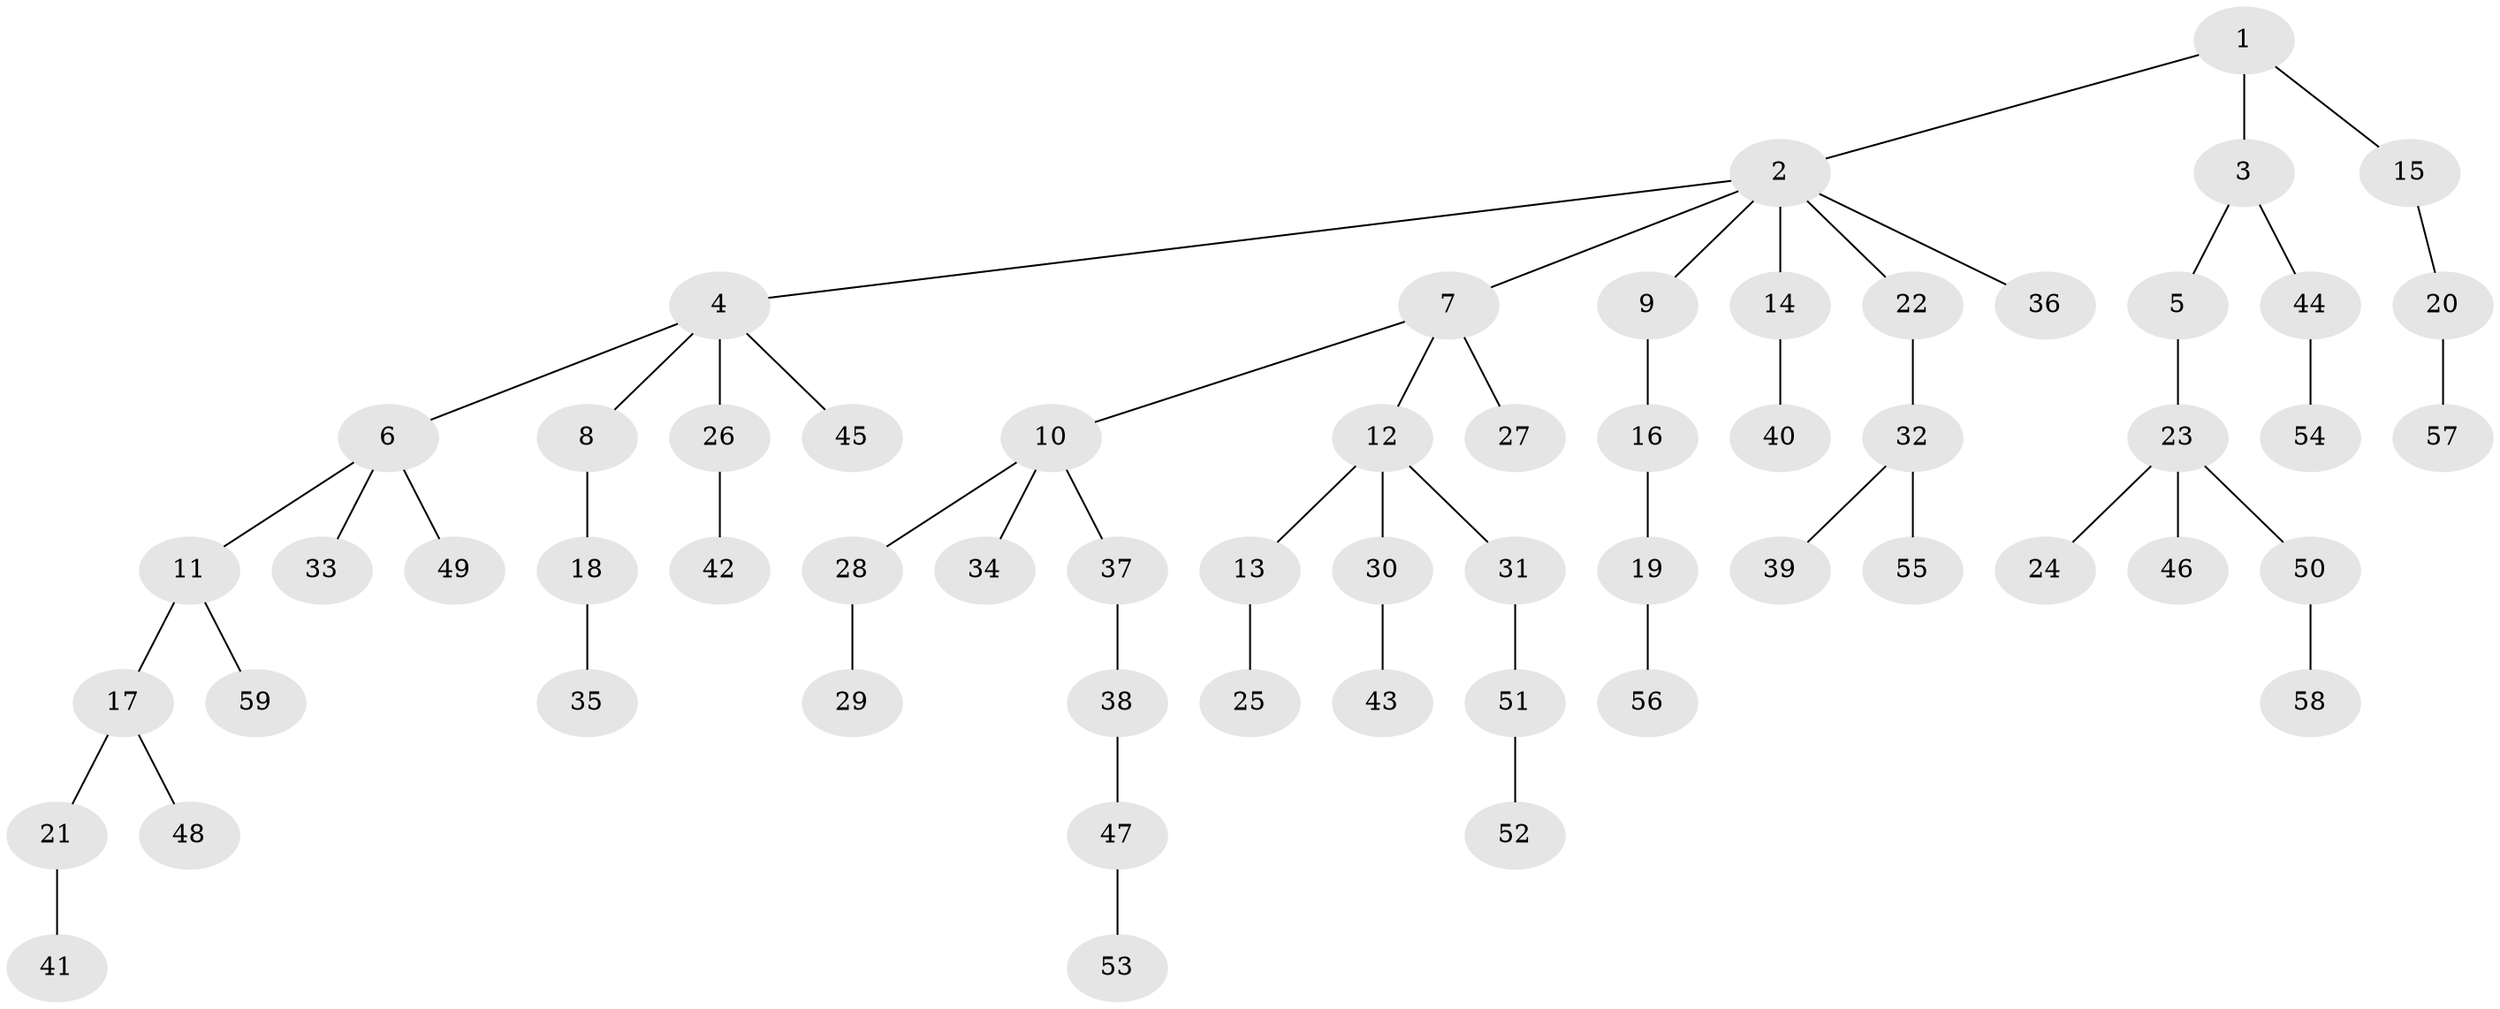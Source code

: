 // coarse degree distribution, {3: 0.15789473684210525, 2: 0.3684210526315789, 5: 0.05263157894736842, 1: 0.42105263157894735}
// Generated by graph-tools (version 1.1) at 2025/37/03/04/25 23:37:18]
// undirected, 59 vertices, 58 edges
graph export_dot {
  node [color=gray90,style=filled];
  1;
  2;
  3;
  4;
  5;
  6;
  7;
  8;
  9;
  10;
  11;
  12;
  13;
  14;
  15;
  16;
  17;
  18;
  19;
  20;
  21;
  22;
  23;
  24;
  25;
  26;
  27;
  28;
  29;
  30;
  31;
  32;
  33;
  34;
  35;
  36;
  37;
  38;
  39;
  40;
  41;
  42;
  43;
  44;
  45;
  46;
  47;
  48;
  49;
  50;
  51;
  52;
  53;
  54;
  55;
  56;
  57;
  58;
  59;
  1 -- 2;
  1 -- 3;
  1 -- 15;
  2 -- 4;
  2 -- 7;
  2 -- 9;
  2 -- 14;
  2 -- 22;
  2 -- 36;
  3 -- 5;
  3 -- 44;
  4 -- 6;
  4 -- 8;
  4 -- 26;
  4 -- 45;
  5 -- 23;
  6 -- 11;
  6 -- 33;
  6 -- 49;
  7 -- 10;
  7 -- 12;
  7 -- 27;
  8 -- 18;
  9 -- 16;
  10 -- 28;
  10 -- 34;
  10 -- 37;
  11 -- 17;
  11 -- 59;
  12 -- 13;
  12 -- 30;
  12 -- 31;
  13 -- 25;
  14 -- 40;
  15 -- 20;
  16 -- 19;
  17 -- 21;
  17 -- 48;
  18 -- 35;
  19 -- 56;
  20 -- 57;
  21 -- 41;
  22 -- 32;
  23 -- 24;
  23 -- 46;
  23 -- 50;
  26 -- 42;
  28 -- 29;
  30 -- 43;
  31 -- 51;
  32 -- 39;
  32 -- 55;
  37 -- 38;
  38 -- 47;
  44 -- 54;
  47 -- 53;
  50 -- 58;
  51 -- 52;
}
